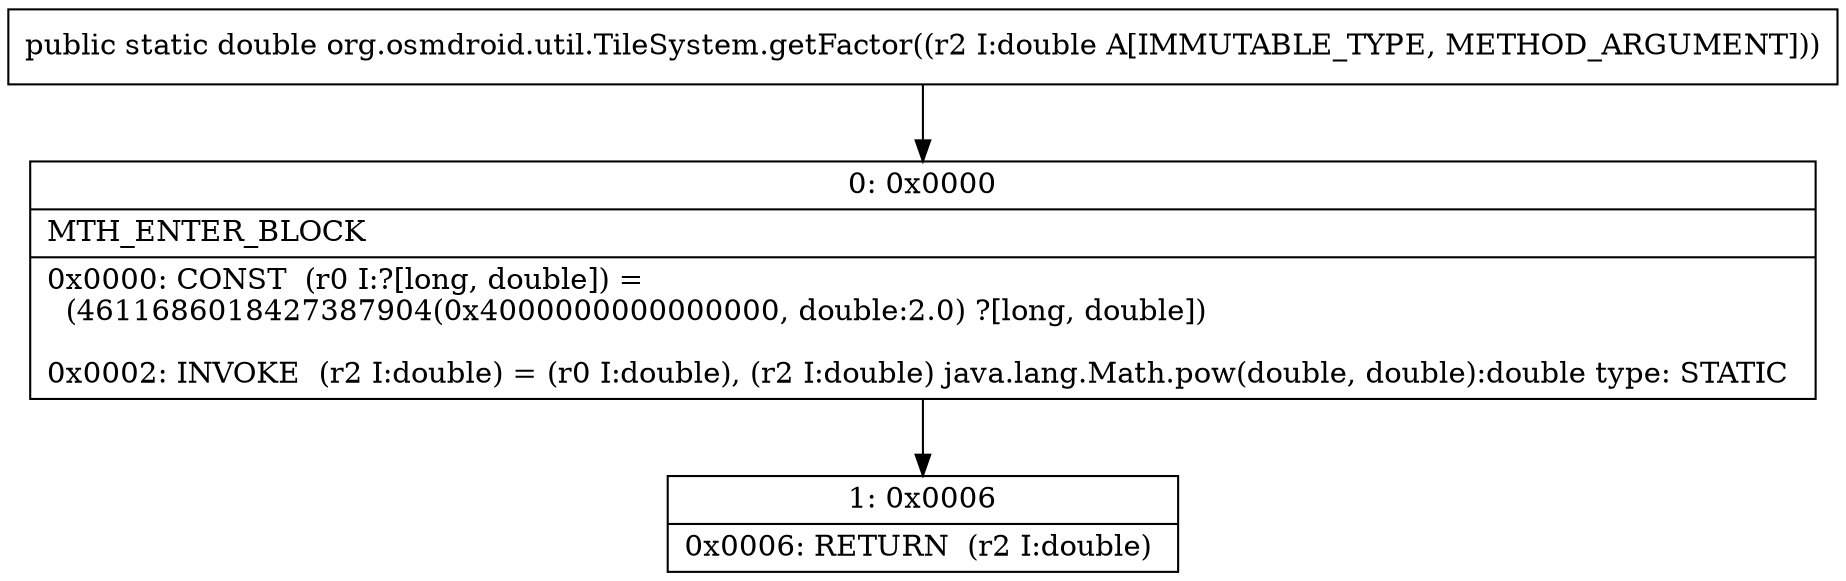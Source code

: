 digraph "CFG fororg.osmdroid.util.TileSystem.getFactor(D)D" {
Node_0 [shape=record,label="{0\:\ 0x0000|MTH_ENTER_BLOCK\l|0x0000: CONST  (r0 I:?[long, double]) = \l  (4611686018427387904(0x4000000000000000, double:2.0) ?[long, double])\l \l0x0002: INVOKE  (r2 I:double) = (r0 I:double), (r2 I:double) java.lang.Math.pow(double, double):double type: STATIC \l}"];
Node_1 [shape=record,label="{1\:\ 0x0006|0x0006: RETURN  (r2 I:double) \l}"];
MethodNode[shape=record,label="{public static double org.osmdroid.util.TileSystem.getFactor((r2 I:double A[IMMUTABLE_TYPE, METHOD_ARGUMENT])) }"];
MethodNode -> Node_0;
Node_0 -> Node_1;
}

